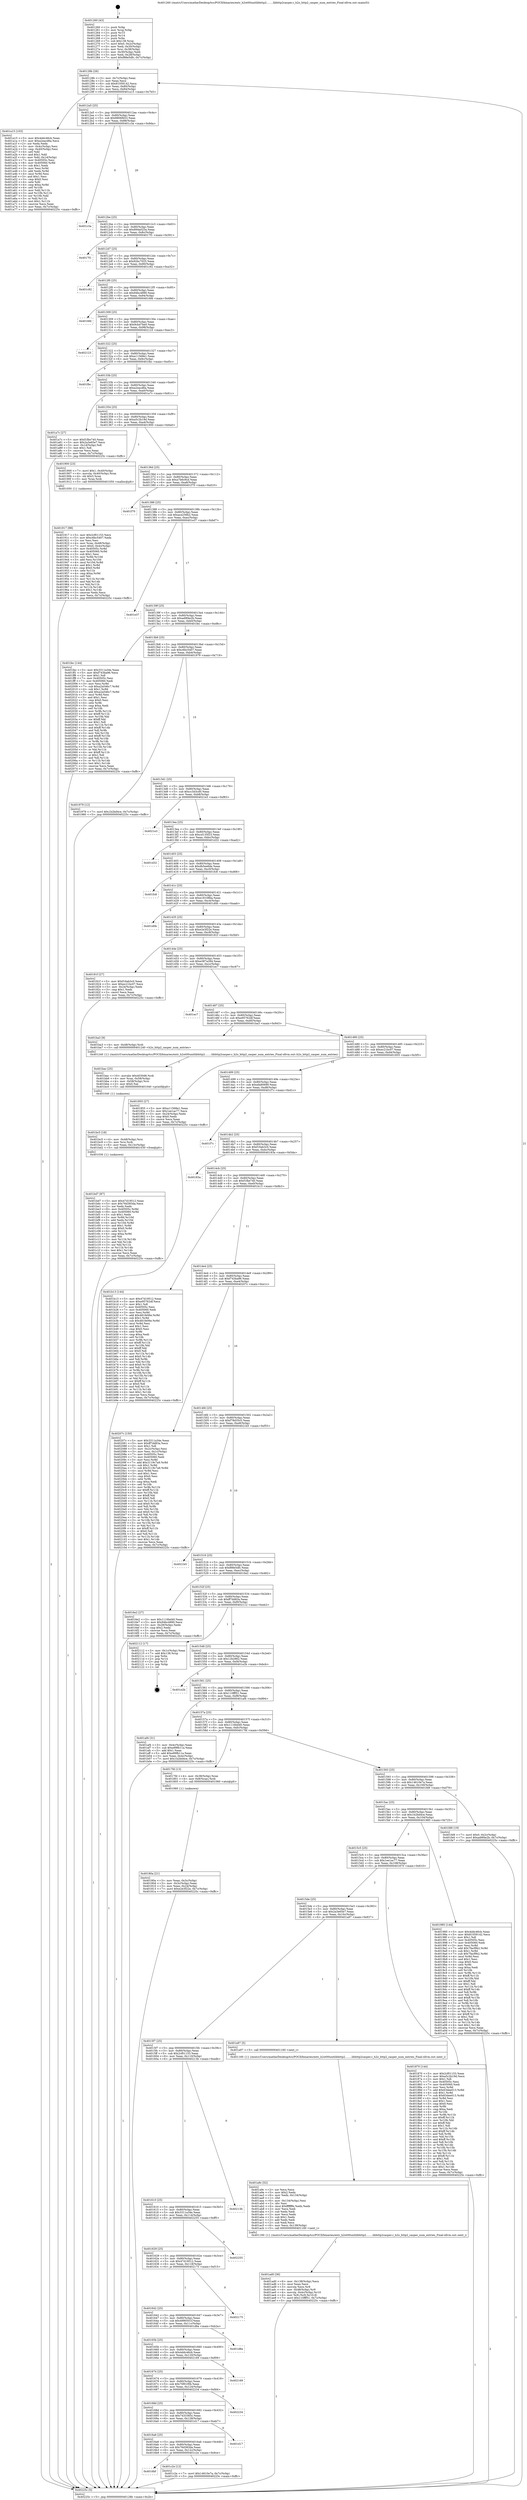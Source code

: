 digraph "0x401260" {
  label = "0x401260 (/mnt/c/Users/mathe/Desktop/tcc/POCII/binaries/extr_h2ot00unitlibhttp2........libhttp2casper.c_h2o_http2_casper_num_entries_Final-ollvm.out::main(0))"
  labelloc = "t"
  node[shape=record]

  Entry [label="",width=0.3,height=0.3,shape=circle,fillcolor=black,style=filled]
  "0x40128b" [label="{
     0x40128b [26]\l
     | [instrs]\l
     &nbsp;&nbsp;0x40128b \<+3\>: mov -0x7c(%rbp),%eax\l
     &nbsp;&nbsp;0x40128e \<+2\>: mov %eax,%ecx\l
     &nbsp;&nbsp;0x401290 \<+6\>: sub $0x81059142,%ecx\l
     &nbsp;&nbsp;0x401296 \<+3\>: mov %eax,-0x80(%rbp)\l
     &nbsp;&nbsp;0x401299 \<+6\>: mov %ecx,-0x84(%rbp)\l
     &nbsp;&nbsp;0x40129f \<+6\>: je 0000000000401a15 \<main+0x7b5\>\l
  }"]
  "0x401a15" [label="{
     0x401a15 [103]\l
     | [instrs]\l
     &nbsp;&nbsp;0x401a15 \<+5\>: mov $0x4ddc46cb,%eax\l
     &nbsp;&nbsp;0x401a1a \<+5\>: mov $0xa2eacd6a,%ecx\l
     &nbsp;&nbsp;0x401a1f \<+2\>: xor %edx,%edx\l
     &nbsp;&nbsp;0x401a21 \<+3\>: mov -0x4c(%rbp),%esi\l
     &nbsp;&nbsp;0x401a24 \<+3\>: cmp -0x40(%rbp),%esi\l
     &nbsp;&nbsp;0x401a27 \<+4\>: setl %dil\l
     &nbsp;&nbsp;0x401a2b \<+4\>: and $0x1,%dil\l
     &nbsp;&nbsp;0x401a2f \<+4\>: mov %dil,-0x1d(%rbp)\l
     &nbsp;&nbsp;0x401a33 \<+7\>: mov 0x40505c,%esi\l
     &nbsp;&nbsp;0x401a3a \<+8\>: mov 0x405060,%r8d\l
     &nbsp;&nbsp;0x401a42 \<+3\>: sub $0x1,%edx\l
     &nbsp;&nbsp;0x401a45 \<+3\>: mov %esi,%r9d\l
     &nbsp;&nbsp;0x401a48 \<+3\>: add %edx,%r9d\l
     &nbsp;&nbsp;0x401a4b \<+4\>: imul %r9d,%esi\l
     &nbsp;&nbsp;0x401a4f \<+3\>: and $0x1,%esi\l
     &nbsp;&nbsp;0x401a52 \<+3\>: cmp $0x0,%esi\l
     &nbsp;&nbsp;0x401a55 \<+4\>: sete %dil\l
     &nbsp;&nbsp;0x401a59 \<+4\>: cmp $0xa,%r8d\l
     &nbsp;&nbsp;0x401a5d \<+4\>: setl %r10b\l
     &nbsp;&nbsp;0x401a61 \<+3\>: mov %dil,%r11b\l
     &nbsp;&nbsp;0x401a64 \<+3\>: and %r10b,%r11b\l
     &nbsp;&nbsp;0x401a67 \<+3\>: xor %r10b,%dil\l
     &nbsp;&nbsp;0x401a6a \<+3\>: or %dil,%r11b\l
     &nbsp;&nbsp;0x401a6d \<+4\>: test $0x1,%r11b\l
     &nbsp;&nbsp;0x401a71 \<+3\>: cmovne %ecx,%eax\l
     &nbsp;&nbsp;0x401a74 \<+3\>: mov %eax,-0x7c(%rbp)\l
     &nbsp;&nbsp;0x401a77 \<+5\>: jmp 000000000040225c \<main+0xffc\>\l
  }"]
  "0x4012a5" [label="{
     0x4012a5 [25]\l
     | [instrs]\l
     &nbsp;&nbsp;0x4012a5 \<+5\>: jmp 00000000004012aa \<main+0x4a\>\l
     &nbsp;&nbsp;0x4012aa \<+3\>: mov -0x80(%rbp),%eax\l
     &nbsp;&nbsp;0x4012ad \<+5\>: sub $0x8806fb53,%eax\l
     &nbsp;&nbsp;0x4012b2 \<+6\>: mov %eax,-0x88(%rbp)\l
     &nbsp;&nbsp;0x4012b8 \<+6\>: je 0000000000401c3a \<main+0x9da\>\l
  }"]
  Exit [label="",width=0.3,height=0.3,shape=circle,fillcolor=black,style=filled,peripheries=2]
  "0x401c3a" [label="{
     0x401c3a\l
  }", style=dashed]
  "0x4012be" [label="{
     0x4012be [25]\l
     | [instrs]\l
     &nbsp;&nbsp;0x4012be \<+5\>: jmp 00000000004012c3 \<main+0x63\>\l
     &nbsp;&nbsp;0x4012c3 \<+3\>: mov -0x80(%rbp),%eax\l
     &nbsp;&nbsp;0x4012c6 \<+5\>: sub $0x894a025a,%eax\l
     &nbsp;&nbsp;0x4012cb \<+6\>: mov %eax,-0x8c(%rbp)\l
     &nbsp;&nbsp;0x4012d1 \<+6\>: je 00000000004017f1 \<main+0x591\>\l
  }"]
  "0x4016bf" [label="{
     0x4016bf\l
  }", style=dashed]
  "0x4017f1" [label="{
     0x4017f1\l
  }", style=dashed]
  "0x4012d7" [label="{
     0x4012d7 [25]\l
     | [instrs]\l
     &nbsp;&nbsp;0x4012d7 \<+5\>: jmp 00000000004012dc \<main+0x7c\>\l
     &nbsp;&nbsp;0x4012dc \<+3\>: mov -0x80(%rbp),%eax\l
     &nbsp;&nbsp;0x4012df \<+5\>: sub $0x92bc7025,%eax\l
     &nbsp;&nbsp;0x4012e4 \<+6\>: mov %eax,-0x90(%rbp)\l
     &nbsp;&nbsp;0x4012ea \<+6\>: je 0000000000401c92 \<main+0xa32\>\l
  }"]
  "0x401c2e" [label="{
     0x401c2e [12]\l
     | [instrs]\l
     &nbsp;&nbsp;0x401c2e \<+7\>: movl $0x14610e7a,-0x7c(%rbp)\l
     &nbsp;&nbsp;0x401c35 \<+5\>: jmp 000000000040225c \<main+0xffc\>\l
  }"]
  "0x401c92" [label="{
     0x401c92\l
  }", style=dashed]
  "0x4012f0" [label="{
     0x4012f0 [25]\l
     | [instrs]\l
     &nbsp;&nbsp;0x4012f0 \<+5\>: jmp 00000000004012f5 \<main+0x95\>\l
     &nbsp;&nbsp;0x4012f5 \<+3\>: mov -0x80(%rbp),%eax\l
     &nbsp;&nbsp;0x4012f8 \<+5\>: sub $0x94bc4890,%eax\l
     &nbsp;&nbsp;0x4012fd \<+6\>: mov %eax,-0x94(%rbp)\l
     &nbsp;&nbsp;0x401303 \<+6\>: je 00000000004016fd \<main+0x49d\>\l
  }"]
  "0x4016a6" [label="{
     0x4016a6 [25]\l
     | [instrs]\l
     &nbsp;&nbsp;0x4016a6 \<+5\>: jmp 00000000004016ab \<main+0x44b\>\l
     &nbsp;&nbsp;0x4016ab \<+3\>: mov -0x80(%rbp),%eax\l
     &nbsp;&nbsp;0x4016ae \<+5\>: sub $0x76d383da,%eax\l
     &nbsp;&nbsp;0x4016b3 \<+6\>: mov %eax,-0x12c(%rbp)\l
     &nbsp;&nbsp;0x4016b9 \<+6\>: je 0000000000401c2e \<main+0x9ce\>\l
  }"]
  "0x4016fd" [label="{
     0x4016fd\l
  }", style=dashed]
  "0x401309" [label="{
     0x401309 [25]\l
     | [instrs]\l
     &nbsp;&nbsp;0x401309 \<+5\>: jmp 000000000040130e \<main+0xae\>\l
     &nbsp;&nbsp;0x40130e \<+3\>: mov -0x80(%rbp),%eax\l
     &nbsp;&nbsp;0x401311 \<+5\>: sub $0x9cbd7be0,%eax\l
     &nbsp;&nbsp;0x401316 \<+6\>: mov %eax,-0x98(%rbp)\l
     &nbsp;&nbsp;0x40131c \<+6\>: je 0000000000402123 \<main+0xec3\>\l
  }"]
  "0x401d17" [label="{
     0x401d17\l
  }", style=dashed]
  "0x402123" [label="{
     0x402123\l
  }", style=dashed]
  "0x401322" [label="{
     0x401322 [25]\l
     | [instrs]\l
     &nbsp;&nbsp;0x401322 \<+5\>: jmp 0000000000401327 \<main+0xc7\>\l
     &nbsp;&nbsp;0x401327 \<+3\>: mov -0x80(%rbp),%eax\l
     &nbsp;&nbsp;0x40132a \<+5\>: sub $0xa11568e1,%eax\l
     &nbsp;&nbsp;0x40132f \<+6\>: mov %eax,-0x9c(%rbp)\l
     &nbsp;&nbsp;0x401335 \<+6\>: je 0000000000401fbc \<main+0xd5c\>\l
  }"]
  "0x40168d" [label="{
     0x40168d [25]\l
     | [instrs]\l
     &nbsp;&nbsp;0x40168d \<+5\>: jmp 0000000000401692 \<main+0x432\>\l
     &nbsp;&nbsp;0x401692 \<+3\>: mov -0x80(%rbp),%eax\l
     &nbsp;&nbsp;0x401695 \<+5\>: sub $0x7433365c,%eax\l
     &nbsp;&nbsp;0x40169a \<+6\>: mov %eax,-0x128(%rbp)\l
     &nbsp;&nbsp;0x4016a0 \<+6\>: je 0000000000401d17 \<main+0xab7\>\l
  }"]
  "0x401fbc" [label="{
     0x401fbc\l
  }", style=dashed]
  "0x40133b" [label="{
     0x40133b [25]\l
     | [instrs]\l
     &nbsp;&nbsp;0x40133b \<+5\>: jmp 0000000000401340 \<main+0xe0\>\l
     &nbsp;&nbsp;0x401340 \<+3\>: mov -0x80(%rbp),%eax\l
     &nbsp;&nbsp;0x401343 \<+5\>: sub $0xa2eacd6a,%eax\l
     &nbsp;&nbsp;0x401348 \<+6\>: mov %eax,-0xa0(%rbp)\l
     &nbsp;&nbsp;0x40134e \<+6\>: je 0000000000401a7c \<main+0x81c\>\l
  }"]
  "0x402234" [label="{
     0x402234\l
  }", style=dashed]
  "0x401a7c" [label="{
     0x401a7c [27]\l
     | [instrs]\l
     &nbsp;&nbsp;0x401a7c \<+5\>: mov $0xf1fbe740,%eax\l
     &nbsp;&nbsp;0x401a81 \<+5\>: mov $0x2a3e65e7,%ecx\l
     &nbsp;&nbsp;0x401a86 \<+3\>: mov -0x1d(%rbp),%dl\l
     &nbsp;&nbsp;0x401a89 \<+3\>: test $0x1,%dl\l
     &nbsp;&nbsp;0x401a8c \<+3\>: cmovne %ecx,%eax\l
     &nbsp;&nbsp;0x401a8f \<+3\>: mov %eax,-0x7c(%rbp)\l
     &nbsp;&nbsp;0x401a92 \<+5\>: jmp 000000000040225c \<main+0xffc\>\l
  }"]
  "0x401354" [label="{
     0x401354 [25]\l
     | [instrs]\l
     &nbsp;&nbsp;0x401354 \<+5\>: jmp 0000000000401359 \<main+0xf9\>\l
     &nbsp;&nbsp;0x401359 \<+3\>: mov -0x80(%rbp),%eax\l
     &nbsp;&nbsp;0x40135c \<+5\>: sub $0xa5c2b19d,%eax\l
     &nbsp;&nbsp;0x401361 \<+6\>: mov %eax,-0xa4(%rbp)\l
     &nbsp;&nbsp;0x401367 \<+6\>: je 0000000000401900 \<main+0x6a0\>\l
  }"]
  "0x401674" [label="{
     0x401674 [25]\l
     | [instrs]\l
     &nbsp;&nbsp;0x401674 \<+5\>: jmp 0000000000401679 \<main+0x419\>\l
     &nbsp;&nbsp;0x401679 \<+3\>: mov -0x80(%rbp),%eax\l
     &nbsp;&nbsp;0x40167c \<+5\>: sub $0x70f01f0b,%eax\l
     &nbsp;&nbsp;0x401681 \<+6\>: mov %eax,-0x124(%rbp)\l
     &nbsp;&nbsp;0x401687 \<+6\>: je 0000000000402234 \<main+0xfd4\>\l
  }"]
  "0x401900" [label="{
     0x401900 [23]\l
     | [instrs]\l
     &nbsp;&nbsp;0x401900 \<+7\>: movl $0x1,-0x40(%rbp)\l
     &nbsp;&nbsp;0x401907 \<+4\>: movslq -0x40(%rbp),%rax\l
     &nbsp;&nbsp;0x40190b \<+4\>: shl $0x3,%rax\l
     &nbsp;&nbsp;0x40190f \<+3\>: mov %rax,%rdi\l
     &nbsp;&nbsp;0x401912 \<+5\>: call 0000000000401050 \<malloc@plt\>\l
     | [calls]\l
     &nbsp;&nbsp;0x401050 \{1\} (unknown)\l
  }"]
  "0x40136d" [label="{
     0x40136d [25]\l
     | [instrs]\l
     &nbsp;&nbsp;0x40136d \<+5\>: jmp 0000000000401372 \<main+0x112\>\l
     &nbsp;&nbsp;0x401372 \<+3\>: mov -0x80(%rbp),%eax\l
     &nbsp;&nbsp;0x401375 \<+5\>: sub $0xa7b6c9cd,%eax\l
     &nbsp;&nbsp;0x40137a \<+6\>: mov %eax,-0xa8(%rbp)\l
     &nbsp;&nbsp;0x401380 \<+6\>: je 0000000000401f70 \<main+0xd10\>\l
  }"]
  "0x402169" [label="{
     0x402169\l
  }", style=dashed]
  "0x401f70" [label="{
     0x401f70\l
  }", style=dashed]
  "0x401386" [label="{
     0x401386 [25]\l
     | [instrs]\l
     &nbsp;&nbsp;0x401386 \<+5\>: jmp 000000000040138b \<main+0x12b\>\l
     &nbsp;&nbsp;0x40138b \<+3\>: mov -0x80(%rbp),%eax\l
     &nbsp;&nbsp;0x40138e \<+5\>: sub $0xace256b2,%eax\l
     &nbsp;&nbsp;0x401393 \<+6\>: mov %eax,-0xac(%rbp)\l
     &nbsp;&nbsp;0x401399 \<+6\>: je 0000000000401e37 \<main+0xbd7\>\l
  }"]
  "0x40165b" [label="{
     0x40165b [25]\l
     | [instrs]\l
     &nbsp;&nbsp;0x40165b \<+5\>: jmp 0000000000401660 \<main+0x400\>\l
     &nbsp;&nbsp;0x401660 \<+3\>: mov -0x80(%rbp),%eax\l
     &nbsp;&nbsp;0x401663 \<+5\>: sub $0x4ddc46cb,%eax\l
     &nbsp;&nbsp;0x401668 \<+6\>: mov %eax,-0x120(%rbp)\l
     &nbsp;&nbsp;0x40166e \<+6\>: je 0000000000402169 \<main+0xf09\>\l
  }"]
  "0x401e37" [label="{
     0x401e37\l
  }", style=dashed]
  "0x40139f" [label="{
     0x40139f [25]\l
     | [instrs]\l
     &nbsp;&nbsp;0x40139f \<+5\>: jmp 00000000004013a4 \<main+0x144\>\l
     &nbsp;&nbsp;0x4013a4 \<+3\>: mov -0x80(%rbp),%eax\l
     &nbsp;&nbsp;0x4013a7 \<+5\>: sub $0xad9f4e2b,%eax\l
     &nbsp;&nbsp;0x4013ac \<+6\>: mov %eax,-0xb0(%rbp)\l
     &nbsp;&nbsp;0x4013b2 \<+6\>: je 0000000000401fec \<main+0xd8c\>\l
  }"]
  "0x401d8a" [label="{
     0x401d8a\l
  }", style=dashed]
  "0x401fec" [label="{
     0x401fec [144]\l
     | [instrs]\l
     &nbsp;&nbsp;0x401fec \<+5\>: mov $0x3311a34e,%eax\l
     &nbsp;&nbsp;0x401ff1 \<+5\>: mov $0xf743ba96,%ecx\l
     &nbsp;&nbsp;0x401ff6 \<+2\>: mov $0x1,%dl\l
     &nbsp;&nbsp;0x401ff8 \<+7\>: mov 0x40505c,%esi\l
     &nbsp;&nbsp;0x401fff \<+7\>: mov 0x405060,%edi\l
     &nbsp;&nbsp;0x402006 \<+3\>: mov %esi,%r8d\l
     &nbsp;&nbsp;0x402009 \<+7\>: sub $0xa2a546c7,%r8d\l
     &nbsp;&nbsp;0x402010 \<+4\>: sub $0x1,%r8d\l
     &nbsp;&nbsp;0x402014 \<+7\>: add $0xa2a546c7,%r8d\l
     &nbsp;&nbsp;0x40201b \<+4\>: imul %r8d,%esi\l
     &nbsp;&nbsp;0x40201f \<+3\>: and $0x1,%esi\l
     &nbsp;&nbsp;0x402022 \<+3\>: cmp $0x0,%esi\l
     &nbsp;&nbsp;0x402025 \<+4\>: sete %r9b\l
     &nbsp;&nbsp;0x402029 \<+3\>: cmp $0xa,%edi\l
     &nbsp;&nbsp;0x40202c \<+4\>: setl %r10b\l
     &nbsp;&nbsp;0x402030 \<+3\>: mov %r9b,%r11b\l
     &nbsp;&nbsp;0x402033 \<+4\>: xor $0xff,%r11b\l
     &nbsp;&nbsp;0x402037 \<+3\>: mov %r10b,%bl\l
     &nbsp;&nbsp;0x40203a \<+3\>: xor $0xff,%bl\l
     &nbsp;&nbsp;0x40203d \<+3\>: xor $0x1,%dl\l
     &nbsp;&nbsp;0x402040 \<+3\>: mov %r11b,%r14b\l
     &nbsp;&nbsp;0x402043 \<+4\>: and $0xff,%r14b\l
     &nbsp;&nbsp;0x402047 \<+3\>: and %dl,%r9b\l
     &nbsp;&nbsp;0x40204a \<+3\>: mov %bl,%r15b\l
     &nbsp;&nbsp;0x40204d \<+4\>: and $0xff,%r15b\l
     &nbsp;&nbsp;0x402051 \<+3\>: and %dl,%r10b\l
     &nbsp;&nbsp;0x402054 \<+3\>: or %r9b,%r14b\l
     &nbsp;&nbsp;0x402057 \<+3\>: or %r10b,%r15b\l
     &nbsp;&nbsp;0x40205a \<+3\>: xor %r15b,%r14b\l
     &nbsp;&nbsp;0x40205d \<+3\>: or %bl,%r11b\l
     &nbsp;&nbsp;0x402060 \<+4\>: xor $0xff,%r11b\l
     &nbsp;&nbsp;0x402064 \<+3\>: or $0x1,%dl\l
     &nbsp;&nbsp;0x402067 \<+3\>: and %dl,%r11b\l
     &nbsp;&nbsp;0x40206a \<+3\>: or %r11b,%r14b\l
     &nbsp;&nbsp;0x40206d \<+4\>: test $0x1,%r14b\l
     &nbsp;&nbsp;0x402071 \<+3\>: cmovne %ecx,%eax\l
     &nbsp;&nbsp;0x402074 \<+3\>: mov %eax,-0x7c(%rbp)\l
     &nbsp;&nbsp;0x402077 \<+5\>: jmp 000000000040225c \<main+0xffc\>\l
  }"]
  "0x4013b8" [label="{
     0x4013b8 [25]\l
     | [instrs]\l
     &nbsp;&nbsp;0x4013b8 \<+5\>: jmp 00000000004013bd \<main+0x15d\>\l
     &nbsp;&nbsp;0x4013bd \<+3\>: mov -0x80(%rbp),%eax\l
     &nbsp;&nbsp;0x4013c0 \<+5\>: sub $0xc6bc5407,%eax\l
     &nbsp;&nbsp;0x4013c5 \<+6\>: mov %eax,-0xb4(%rbp)\l
     &nbsp;&nbsp;0x4013cb \<+6\>: je 0000000000401979 \<main+0x719\>\l
  }"]
  "0x401642" [label="{
     0x401642 [25]\l
     | [instrs]\l
     &nbsp;&nbsp;0x401642 \<+5\>: jmp 0000000000401647 \<main+0x3e7\>\l
     &nbsp;&nbsp;0x401647 \<+3\>: mov -0x80(%rbp),%eax\l
     &nbsp;&nbsp;0x40164a \<+5\>: sub $0x4990501f,%eax\l
     &nbsp;&nbsp;0x40164f \<+6\>: mov %eax,-0x11c(%rbp)\l
     &nbsp;&nbsp;0x401655 \<+6\>: je 0000000000401d8a \<main+0xb2a\>\l
  }"]
  "0x401979" [label="{
     0x401979 [12]\l
     | [instrs]\l
     &nbsp;&nbsp;0x401979 \<+7\>: movl $0x1b2bd4ce,-0x7c(%rbp)\l
     &nbsp;&nbsp;0x401980 \<+5\>: jmp 000000000040225c \<main+0xffc\>\l
  }"]
  "0x4013d1" [label="{
     0x4013d1 [25]\l
     | [instrs]\l
     &nbsp;&nbsp;0x4013d1 \<+5\>: jmp 00000000004013d6 \<main+0x176\>\l
     &nbsp;&nbsp;0x4013d6 \<+3\>: mov -0x80(%rbp),%eax\l
     &nbsp;&nbsp;0x4013d9 \<+5\>: sub $0xcc3d3cd0,%eax\l
     &nbsp;&nbsp;0x4013de \<+6\>: mov %eax,-0xb8(%rbp)\l
     &nbsp;&nbsp;0x4013e4 \<+6\>: je 00000000004021e3 \<main+0xf83\>\l
  }"]
  "0x402175" [label="{
     0x402175\l
  }", style=dashed]
  "0x4021e3" [label="{
     0x4021e3\l
  }", style=dashed]
  "0x4013ea" [label="{
     0x4013ea [25]\l
     | [instrs]\l
     &nbsp;&nbsp;0x4013ea \<+5\>: jmp 00000000004013ef \<main+0x18f\>\l
     &nbsp;&nbsp;0x4013ef \<+3\>: mov -0x80(%rbp),%eax\l
     &nbsp;&nbsp;0x4013f2 \<+5\>: sub $0xcd135f23,%eax\l
     &nbsp;&nbsp;0x4013f7 \<+6\>: mov %eax,-0xbc(%rbp)\l
     &nbsp;&nbsp;0x4013fd \<+6\>: je 0000000000401d32 \<main+0xad2\>\l
  }"]
  "0x401629" [label="{
     0x401629 [25]\l
     | [instrs]\l
     &nbsp;&nbsp;0x401629 \<+5\>: jmp 000000000040162e \<main+0x3ce\>\l
     &nbsp;&nbsp;0x40162e \<+3\>: mov -0x80(%rbp),%eax\l
     &nbsp;&nbsp;0x401631 \<+5\>: sub $0x47d19512,%eax\l
     &nbsp;&nbsp;0x401636 \<+6\>: mov %eax,-0x118(%rbp)\l
     &nbsp;&nbsp;0x40163c \<+6\>: je 0000000000402175 \<main+0xf15\>\l
  }"]
  "0x401d32" [label="{
     0x401d32\l
  }", style=dashed]
  "0x401403" [label="{
     0x401403 [25]\l
     | [instrs]\l
     &nbsp;&nbsp;0x401403 \<+5\>: jmp 0000000000401408 \<main+0x1a8\>\l
     &nbsp;&nbsp;0x401408 \<+3\>: mov -0x80(%rbp),%eax\l
     &nbsp;&nbsp;0x40140b \<+5\>: sub $0xdb5ee6de,%eax\l
     &nbsp;&nbsp;0x401410 \<+6\>: mov %eax,-0xc0(%rbp)\l
     &nbsp;&nbsp;0x401416 \<+6\>: je 0000000000401fc8 \<main+0xd68\>\l
  }"]
  "0x402255" [label="{
     0x402255\l
  }", style=dashed]
  "0x401fc8" [label="{
     0x401fc8\l
  }", style=dashed]
  "0x40141c" [label="{
     0x40141c [25]\l
     | [instrs]\l
     &nbsp;&nbsp;0x40141c \<+5\>: jmp 0000000000401421 \<main+0x1c1\>\l
     &nbsp;&nbsp;0x401421 \<+3\>: mov -0x80(%rbp),%eax\l
     &nbsp;&nbsp;0x401424 \<+5\>: sub $0xe18108ba,%eax\l
     &nbsp;&nbsp;0x401429 \<+6\>: mov %eax,-0xc4(%rbp)\l
     &nbsp;&nbsp;0x40142f \<+6\>: je 0000000000401d0b \<main+0xaab\>\l
  }"]
  "0x401610" [label="{
     0x401610 [25]\l
     | [instrs]\l
     &nbsp;&nbsp;0x401610 \<+5\>: jmp 0000000000401615 \<main+0x3b5\>\l
     &nbsp;&nbsp;0x401615 \<+3\>: mov -0x80(%rbp),%eax\l
     &nbsp;&nbsp;0x401618 \<+5\>: sub $0x3311a34e,%eax\l
     &nbsp;&nbsp;0x40161d \<+6\>: mov %eax,-0x114(%rbp)\l
     &nbsp;&nbsp;0x401623 \<+6\>: je 0000000000402255 \<main+0xff5\>\l
  }"]
  "0x401d0b" [label="{
     0x401d0b\l
  }", style=dashed]
  "0x401435" [label="{
     0x401435 [25]\l
     | [instrs]\l
     &nbsp;&nbsp;0x401435 \<+5\>: jmp 000000000040143a \<main+0x1da\>\l
     &nbsp;&nbsp;0x40143a \<+3\>: mov -0x80(%rbp),%eax\l
     &nbsp;&nbsp;0x40143d \<+5\>: sub $0xe2e3f22e,%eax\l
     &nbsp;&nbsp;0x401442 \<+6\>: mov %eax,-0xc8(%rbp)\l
     &nbsp;&nbsp;0x401448 \<+6\>: je 000000000040181f \<main+0x5bf\>\l
  }"]
  "0x40213b" [label="{
     0x40213b\l
  }", style=dashed]
  "0x40181f" [label="{
     0x40181f [27]\l
     | [instrs]\l
     &nbsp;&nbsp;0x40181f \<+5\>: mov $0xf16ab3c0,%eax\l
     &nbsp;&nbsp;0x401824 \<+5\>: mov $0xec21bc07,%ecx\l
     &nbsp;&nbsp;0x401829 \<+3\>: mov -0x24(%rbp),%edx\l
     &nbsp;&nbsp;0x40182c \<+3\>: cmp $0x1,%edx\l
     &nbsp;&nbsp;0x40182f \<+3\>: cmovl %ecx,%eax\l
     &nbsp;&nbsp;0x401832 \<+3\>: mov %eax,-0x7c(%rbp)\l
     &nbsp;&nbsp;0x401835 \<+5\>: jmp 000000000040225c \<main+0xffc\>\l
  }"]
  "0x40144e" [label="{
     0x40144e [25]\l
     | [instrs]\l
     &nbsp;&nbsp;0x40144e \<+5\>: jmp 0000000000401453 \<main+0x1f3\>\l
     &nbsp;&nbsp;0x401453 \<+3\>: mov -0x80(%rbp),%eax\l
     &nbsp;&nbsp;0x401456 \<+5\>: sub $0xe387a284,%eax\l
     &nbsp;&nbsp;0x40145b \<+6\>: mov %eax,-0xcc(%rbp)\l
     &nbsp;&nbsp;0x401461 \<+6\>: je 0000000000401ec7 \<main+0xc67\>\l
  }"]
  "0x401bd7" [label="{
     0x401bd7 [87]\l
     | [instrs]\l
     &nbsp;&nbsp;0x401bd7 \<+5\>: mov $0x47d19512,%eax\l
     &nbsp;&nbsp;0x401bdc \<+5\>: mov $0x76d383da,%ecx\l
     &nbsp;&nbsp;0x401be1 \<+2\>: xor %edx,%edx\l
     &nbsp;&nbsp;0x401be3 \<+8\>: mov 0x40505c,%r8d\l
     &nbsp;&nbsp;0x401beb \<+8\>: mov 0x405060,%r9d\l
     &nbsp;&nbsp;0x401bf3 \<+3\>: sub $0x1,%edx\l
     &nbsp;&nbsp;0x401bf6 \<+3\>: mov %r8d,%r10d\l
     &nbsp;&nbsp;0x401bf9 \<+3\>: add %edx,%r10d\l
     &nbsp;&nbsp;0x401bfc \<+4\>: imul %r10d,%r8d\l
     &nbsp;&nbsp;0x401c00 \<+4\>: and $0x1,%r8d\l
     &nbsp;&nbsp;0x401c04 \<+4\>: cmp $0x0,%r8d\l
     &nbsp;&nbsp;0x401c08 \<+4\>: sete %r11b\l
     &nbsp;&nbsp;0x401c0c \<+4\>: cmp $0xa,%r9d\l
     &nbsp;&nbsp;0x401c10 \<+3\>: setl %bl\l
     &nbsp;&nbsp;0x401c13 \<+3\>: mov %r11b,%r14b\l
     &nbsp;&nbsp;0x401c16 \<+3\>: and %bl,%r14b\l
     &nbsp;&nbsp;0x401c19 \<+3\>: xor %bl,%r11b\l
     &nbsp;&nbsp;0x401c1c \<+3\>: or %r11b,%r14b\l
     &nbsp;&nbsp;0x401c1f \<+4\>: test $0x1,%r14b\l
     &nbsp;&nbsp;0x401c23 \<+3\>: cmovne %ecx,%eax\l
     &nbsp;&nbsp;0x401c26 \<+3\>: mov %eax,-0x7c(%rbp)\l
     &nbsp;&nbsp;0x401c29 \<+5\>: jmp 000000000040225c \<main+0xffc\>\l
  }"]
  "0x401ec7" [label="{
     0x401ec7\l
  }", style=dashed]
  "0x401467" [label="{
     0x401467 [25]\l
     | [instrs]\l
     &nbsp;&nbsp;0x401467 \<+5\>: jmp 000000000040146c \<main+0x20c\>\l
     &nbsp;&nbsp;0x40146c \<+3\>: mov -0x80(%rbp),%eax\l
     &nbsp;&nbsp;0x40146f \<+5\>: sub $0xe95762df,%eax\l
     &nbsp;&nbsp;0x401474 \<+6\>: mov %eax,-0xd0(%rbp)\l
     &nbsp;&nbsp;0x40147a \<+6\>: je 0000000000401ba3 \<main+0x943\>\l
  }"]
  "0x401bc5" [label="{
     0x401bc5 [18]\l
     | [instrs]\l
     &nbsp;&nbsp;0x401bc5 \<+4\>: mov -0x48(%rbp),%rsi\l
     &nbsp;&nbsp;0x401bc9 \<+3\>: mov %rsi,%rdi\l
     &nbsp;&nbsp;0x401bcc \<+6\>: mov %eax,-0x13c(%rbp)\l
     &nbsp;&nbsp;0x401bd2 \<+5\>: call 0000000000401030 \<free@plt\>\l
     | [calls]\l
     &nbsp;&nbsp;0x401030 \{1\} (unknown)\l
  }"]
  "0x401ba3" [label="{
     0x401ba3 [9]\l
     | [instrs]\l
     &nbsp;&nbsp;0x401ba3 \<+4\>: mov -0x48(%rbp),%rdi\l
     &nbsp;&nbsp;0x401ba7 \<+5\>: call 0000000000401240 \<h2o_http2_casper_num_entries\>\l
     | [calls]\l
     &nbsp;&nbsp;0x401240 \{1\} (/mnt/c/Users/mathe/Desktop/tcc/POCII/binaries/extr_h2ot00unitlibhttp2........libhttp2casper.c_h2o_http2_casper_num_entries_Final-ollvm.out::h2o_http2_casper_num_entries)\l
  }"]
  "0x401480" [label="{
     0x401480 [25]\l
     | [instrs]\l
     &nbsp;&nbsp;0x401480 \<+5\>: jmp 0000000000401485 \<main+0x225\>\l
     &nbsp;&nbsp;0x401485 \<+3\>: mov -0x80(%rbp),%eax\l
     &nbsp;&nbsp;0x401488 \<+5\>: sub $0xec21bc07,%eax\l
     &nbsp;&nbsp;0x40148d \<+6\>: mov %eax,-0xd4(%rbp)\l
     &nbsp;&nbsp;0x401493 \<+6\>: je 0000000000401855 \<main+0x5f5\>\l
  }"]
  "0x401bac" [label="{
     0x401bac [25]\l
     | [instrs]\l
     &nbsp;&nbsp;0x401bac \<+10\>: movabs $0x4030d6,%rdi\l
     &nbsp;&nbsp;0x401bb6 \<+4\>: mov %rax,-0x58(%rbp)\l
     &nbsp;&nbsp;0x401bba \<+4\>: mov -0x58(%rbp),%rsi\l
     &nbsp;&nbsp;0x401bbe \<+2\>: mov $0x0,%al\l
     &nbsp;&nbsp;0x401bc0 \<+5\>: call 0000000000401040 \<printf@plt\>\l
     | [calls]\l
     &nbsp;&nbsp;0x401040 \{1\} (unknown)\l
  }"]
  "0x401855" [label="{
     0x401855 [27]\l
     | [instrs]\l
     &nbsp;&nbsp;0x401855 \<+5\>: mov $0xa11568e1,%eax\l
     &nbsp;&nbsp;0x40185a \<+5\>: mov $0x1ee1ac77,%ecx\l
     &nbsp;&nbsp;0x40185f \<+3\>: mov -0x24(%rbp),%edx\l
     &nbsp;&nbsp;0x401862 \<+3\>: cmp $0x0,%edx\l
     &nbsp;&nbsp;0x401865 \<+3\>: cmove %ecx,%eax\l
     &nbsp;&nbsp;0x401868 \<+3\>: mov %eax,-0x7c(%rbp)\l
     &nbsp;&nbsp;0x40186b \<+5\>: jmp 000000000040225c \<main+0xffc\>\l
  }"]
  "0x401499" [label="{
     0x401499 [25]\l
     | [instrs]\l
     &nbsp;&nbsp;0x401499 \<+5\>: jmp 000000000040149e \<main+0x23e\>\l
     &nbsp;&nbsp;0x40149e \<+3\>: mov -0x80(%rbp),%eax\l
     &nbsp;&nbsp;0x4014a1 \<+5\>: sub $0xefa80699,%eax\l
     &nbsp;&nbsp;0x4014a6 \<+6\>: mov %eax,-0xd8(%rbp)\l
     &nbsp;&nbsp;0x4014ac \<+6\>: je 0000000000401f7c \<main+0xd1c\>\l
  }"]
  "0x401ad0" [label="{
     0x401ad0 [36]\l
     | [instrs]\l
     &nbsp;&nbsp;0x401ad0 \<+6\>: mov -0x138(%rbp),%ecx\l
     &nbsp;&nbsp;0x401ad6 \<+3\>: imul %eax,%ecx\l
     &nbsp;&nbsp;0x401ad9 \<+3\>: movslq %ecx,%r8\l
     &nbsp;&nbsp;0x401adc \<+4\>: mov -0x48(%rbp),%r9\l
     &nbsp;&nbsp;0x401ae0 \<+4\>: movslq -0x4c(%rbp),%r10\l
     &nbsp;&nbsp;0x401ae4 \<+4\>: mov %r8,(%r9,%r10,8)\l
     &nbsp;&nbsp;0x401ae8 \<+7\>: movl $0x110fff51,-0x7c(%rbp)\l
     &nbsp;&nbsp;0x401aef \<+5\>: jmp 000000000040225c \<main+0xffc\>\l
  }"]
  "0x401f7c" [label="{
     0x401f7c\l
  }", style=dashed]
  "0x4014b2" [label="{
     0x4014b2 [25]\l
     | [instrs]\l
     &nbsp;&nbsp;0x4014b2 \<+5\>: jmp 00000000004014b7 \<main+0x257\>\l
     &nbsp;&nbsp;0x4014b7 \<+3\>: mov -0x80(%rbp),%eax\l
     &nbsp;&nbsp;0x4014ba \<+5\>: sub $0xf16ab3c0,%eax\l
     &nbsp;&nbsp;0x4014bf \<+6\>: mov %eax,-0xdc(%rbp)\l
     &nbsp;&nbsp;0x4014c5 \<+6\>: je 000000000040183a \<main+0x5da\>\l
  }"]
  "0x401a9c" [label="{
     0x401a9c [52]\l
     | [instrs]\l
     &nbsp;&nbsp;0x401a9c \<+2\>: xor %ecx,%ecx\l
     &nbsp;&nbsp;0x401a9e \<+5\>: mov $0x2,%edx\l
     &nbsp;&nbsp;0x401aa3 \<+6\>: mov %edx,-0x134(%rbp)\l
     &nbsp;&nbsp;0x401aa9 \<+1\>: cltd\l
     &nbsp;&nbsp;0x401aaa \<+6\>: mov -0x134(%rbp),%esi\l
     &nbsp;&nbsp;0x401ab0 \<+2\>: idiv %esi\l
     &nbsp;&nbsp;0x401ab2 \<+6\>: imul $0xfffffffe,%edx,%edx\l
     &nbsp;&nbsp;0x401ab8 \<+2\>: mov %ecx,%edi\l
     &nbsp;&nbsp;0x401aba \<+2\>: sub %edx,%edi\l
     &nbsp;&nbsp;0x401abc \<+2\>: mov %ecx,%edx\l
     &nbsp;&nbsp;0x401abe \<+3\>: sub $0x1,%edx\l
     &nbsp;&nbsp;0x401ac1 \<+2\>: add %edx,%edi\l
     &nbsp;&nbsp;0x401ac3 \<+2\>: sub %edi,%ecx\l
     &nbsp;&nbsp;0x401ac5 \<+6\>: mov %ecx,-0x138(%rbp)\l
     &nbsp;&nbsp;0x401acb \<+5\>: call 0000000000401160 \<next_i\>\l
     | [calls]\l
     &nbsp;&nbsp;0x401160 \{1\} (/mnt/c/Users/mathe/Desktop/tcc/POCII/binaries/extr_h2ot00unitlibhttp2........libhttp2casper.c_h2o_http2_casper_num_entries_Final-ollvm.out::next_i)\l
  }"]
  "0x40183a" [label="{
     0x40183a\l
  }", style=dashed]
  "0x4014cb" [label="{
     0x4014cb [25]\l
     | [instrs]\l
     &nbsp;&nbsp;0x4014cb \<+5\>: jmp 00000000004014d0 \<main+0x270\>\l
     &nbsp;&nbsp;0x4014d0 \<+3\>: mov -0x80(%rbp),%eax\l
     &nbsp;&nbsp;0x4014d3 \<+5\>: sub $0xf1fbe740,%eax\l
     &nbsp;&nbsp;0x4014d8 \<+6\>: mov %eax,-0xe0(%rbp)\l
     &nbsp;&nbsp;0x4014de \<+6\>: je 0000000000401b13 \<main+0x8b3\>\l
  }"]
  "0x4015f7" [label="{
     0x4015f7 [25]\l
     | [instrs]\l
     &nbsp;&nbsp;0x4015f7 \<+5\>: jmp 00000000004015fc \<main+0x39c\>\l
     &nbsp;&nbsp;0x4015fc \<+3\>: mov -0x80(%rbp),%eax\l
     &nbsp;&nbsp;0x4015ff \<+5\>: sub $0x2cf01153,%eax\l
     &nbsp;&nbsp;0x401604 \<+6\>: mov %eax,-0x110(%rbp)\l
     &nbsp;&nbsp;0x40160a \<+6\>: je 000000000040213b \<main+0xedb\>\l
  }"]
  "0x401b13" [label="{
     0x401b13 [144]\l
     | [instrs]\l
     &nbsp;&nbsp;0x401b13 \<+5\>: mov $0x47d19512,%eax\l
     &nbsp;&nbsp;0x401b18 \<+5\>: mov $0xe95762df,%ecx\l
     &nbsp;&nbsp;0x401b1d \<+2\>: mov $0x1,%dl\l
     &nbsp;&nbsp;0x401b1f \<+7\>: mov 0x40505c,%esi\l
     &nbsp;&nbsp;0x401b26 \<+7\>: mov 0x405060,%edi\l
     &nbsp;&nbsp;0x401b2d \<+3\>: mov %esi,%r8d\l
     &nbsp;&nbsp;0x401b30 \<+7\>: add $0x481fe06e,%r8d\l
     &nbsp;&nbsp;0x401b37 \<+4\>: sub $0x1,%r8d\l
     &nbsp;&nbsp;0x401b3b \<+7\>: sub $0x481fe06e,%r8d\l
     &nbsp;&nbsp;0x401b42 \<+4\>: imul %r8d,%esi\l
     &nbsp;&nbsp;0x401b46 \<+3\>: and $0x1,%esi\l
     &nbsp;&nbsp;0x401b49 \<+3\>: cmp $0x0,%esi\l
     &nbsp;&nbsp;0x401b4c \<+4\>: sete %r9b\l
     &nbsp;&nbsp;0x401b50 \<+3\>: cmp $0xa,%edi\l
     &nbsp;&nbsp;0x401b53 \<+4\>: setl %r10b\l
     &nbsp;&nbsp;0x401b57 \<+3\>: mov %r9b,%r11b\l
     &nbsp;&nbsp;0x401b5a \<+4\>: xor $0xff,%r11b\l
     &nbsp;&nbsp;0x401b5e \<+3\>: mov %r10b,%bl\l
     &nbsp;&nbsp;0x401b61 \<+3\>: xor $0xff,%bl\l
     &nbsp;&nbsp;0x401b64 \<+3\>: xor $0x0,%dl\l
     &nbsp;&nbsp;0x401b67 \<+3\>: mov %r11b,%r14b\l
     &nbsp;&nbsp;0x401b6a \<+4\>: and $0x0,%r14b\l
     &nbsp;&nbsp;0x401b6e \<+3\>: and %dl,%r9b\l
     &nbsp;&nbsp;0x401b71 \<+3\>: mov %bl,%r15b\l
     &nbsp;&nbsp;0x401b74 \<+4\>: and $0x0,%r15b\l
     &nbsp;&nbsp;0x401b78 \<+3\>: and %dl,%r10b\l
     &nbsp;&nbsp;0x401b7b \<+3\>: or %r9b,%r14b\l
     &nbsp;&nbsp;0x401b7e \<+3\>: or %r10b,%r15b\l
     &nbsp;&nbsp;0x401b81 \<+3\>: xor %r15b,%r14b\l
     &nbsp;&nbsp;0x401b84 \<+3\>: or %bl,%r11b\l
     &nbsp;&nbsp;0x401b87 \<+4\>: xor $0xff,%r11b\l
     &nbsp;&nbsp;0x401b8b \<+3\>: or $0x0,%dl\l
     &nbsp;&nbsp;0x401b8e \<+3\>: and %dl,%r11b\l
     &nbsp;&nbsp;0x401b91 \<+3\>: or %r11b,%r14b\l
     &nbsp;&nbsp;0x401b94 \<+4\>: test $0x1,%r14b\l
     &nbsp;&nbsp;0x401b98 \<+3\>: cmovne %ecx,%eax\l
     &nbsp;&nbsp;0x401b9b \<+3\>: mov %eax,-0x7c(%rbp)\l
     &nbsp;&nbsp;0x401b9e \<+5\>: jmp 000000000040225c \<main+0xffc\>\l
  }"]
  "0x4014e4" [label="{
     0x4014e4 [25]\l
     | [instrs]\l
     &nbsp;&nbsp;0x4014e4 \<+5\>: jmp 00000000004014e9 \<main+0x289\>\l
     &nbsp;&nbsp;0x4014e9 \<+3\>: mov -0x80(%rbp),%eax\l
     &nbsp;&nbsp;0x4014ec \<+5\>: sub $0xf743ba96,%eax\l
     &nbsp;&nbsp;0x4014f1 \<+6\>: mov %eax,-0xe4(%rbp)\l
     &nbsp;&nbsp;0x4014f7 \<+6\>: je 000000000040207c \<main+0xe1c\>\l
  }"]
  "0x401a97" [label="{
     0x401a97 [5]\l
     | [instrs]\l
     &nbsp;&nbsp;0x401a97 \<+5\>: call 0000000000401160 \<next_i\>\l
     | [calls]\l
     &nbsp;&nbsp;0x401160 \{1\} (/mnt/c/Users/mathe/Desktop/tcc/POCII/binaries/extr_h2ot00unitlibhttp2........libhttp2casper.c_h2o_http2_casper_num_entries_Final-ollvm.out::next_i)\l
  }"]
  "0x40207c" [label="{
     0x40207c [150]\l
     | [instrs]\l
     &nbsp;&nbsp;0x40207c \<+5\>: mov $0x3311a34e,%eax\l
     &nbsp;&nbsp;0x402081 \<+5\>: mov $0xff7dd83a,%ecx\l
     &nbsp;&nbsp;0x402086 \<+2\>: mov $0x1,%dl\l
     &nbsp;&nbsp;0x402088 \<+3\>: mov -0x2c(%rbp),%esi\l
     &nbsp;&nbsp;0x40208b \<+3\>: mov %esi,-0x1c(%rbp)\l
     &nbsp;&nbsp;0x40208e \<+7\>: mov 0x40505c,%esi\l
     &nbsp;&nbsp;0x402095 \<+7\>: mov 0x405060,%edi\l
     &nbsp;&nbsp;0x40209c \<+3\>: mov %esi,%r8d\l
     &nbsp;&nbsp;0x40209f \<+7\>: add $0x3119c7a9,%r8d\l
     &nbsp;&nbsp;0x4020a6 \<+4\>: sub $0x1,%r8d\l
     &nbsp;&nbsp;0x4020aa \<+7\>: sub $0x3119c7a9,%r8d\l
     &nbsp;&nbsp;0x4020b1 \<+4\>: imul %r8d,%esi\l
     &nbsp;&nbsp;0x4020b5 \<+3\>: and $0x1,%esi\l
     &nbsp;&nbsp;0x4020b8 \<+3\>: cmp $0x0,%esi\l
     &nbsp;&nbsp;0x4020bb \<+4\>: sete %r9b\l
     &nbsp;&nbsp;0x4020bf \<+3\>: cmp $0xa,%edi\l
     &nbsp;&nbsp;0x4020c2 \<+4\>: setl %r10b\l
     &nbsp;&nbsp;0x4020c6 \<+3\>: mov %r9b,%r11b\l
     &nbsp;&nbsp;0x4020c9 \<+4\>: xor $0xff,%r11b\l
     &nbsp;&nbsp;0x4020cd \<+3\>: mov %r10b,%bl\l
     &nbsp;&nbsp;0x4020d0 \<+3\>: xor $0xff,%bl\l
     &nbsp;&nbsp;0x4020d3 \<+3\>: xor $0x0,%dl\l
     &nbsp;&nbsp;0x4020d6 \<+3\>: mov %r11b,%r14b\l
     &nbsp;&nbsp;0x4020d9 \<+4\>: and $0x0,%r14b\l
     &nbsp;&nbsp;0x4020dd \<+3\>: and %dl,%r9b\l
     &nbsp;&nbsp;0x4020e0 \<+3\>: mov %bl,%r15b\l
     &nbsp;&nbsp;0x4020e3 \<+4\>: and $0x0,%r15b\l
     &nbsp;&nbsp;0x4020e7 \<+3\>: and %dl,%r10b\l
     &nbsp;&nbsp;0x4020ea \<+3\>: or %r9b,%r14b\l
     &nbsp;&nbsp;0x4020ed \<+3\>: or %r10b,%r15b\l
     &nbsp;&nbsp;0x4020f0 \<+3\>: xor %r15b,%r14b\l
     &nbsp;&nbsp;0x4020f3 \<+3\>: or %bl,%r11b\l
     &nbsp;&nbsp;0x4020f6 \<+4\>: xor $0xff,%r11b\l
     &nbsp;&nbsp;0x4020fa \<+3\>: or $0x0,%dl\l
     &nbsp;&nbsp;0x4020fd \<+3\>: and %dl,%r11b\l
     &nbsp;&nbsp;0x402100 \<+3\>: or %r11b,%r14b\l
     &nbsp;&nbsp;0x402103 \<+4\>: test $0x1,%r14b\l
     &nbsp;&nbsp;0x402107 \<+3\>: cmovne %ecx,%eax\l
     &nbsp;&nbsp;0x40210a \<+3\>: mov %eax,-0x7c(%rbp)\l
     &nbsp;&nbsp;0x40210d \<+5\>: jmp 000000000040225c \<main+0xffc\>\l
  }"]
  "0x4014fd" [label="{
     0x4014fd [25]\l
     | [instrs]\l
     &nbsp;&nbsp;0x4014fd \<+5\>: jmp 0000000000401502 \<main+0x2a2\>\l
     &nbsp;&nbsp;0x401502 \<+3\>: mov -0x80(%rbp),%eax\l
     &nbsp;&nbsp;0x401505 \<+5\>: sub $0xf78d35c5,%eax\l
     &nbsp;&nbsp;0x40150a \<+6\>: mov %eax,-0xe8(%rbp)\l
     &nbsp;&nbsp;0x401510 \<+6\>: je 00000000004021b5 \<main+0xf55\>\l
  }"]
  "0x401917" [label="{
     0x401917 [98]\l
     | [instrs]\l
     &nbsp;&nbsp;0x401917 \<+5\>: mov $0x2cf01153,%ecx\l
     &nbsp;&nbsp;0x40191c \<+5\>: mov $0xc6bc5407,%edx\l
     &nbsp;&nbsp;0x401921 \<+2\>: xor %esi,%esi\l
     &nbsp;&nbsp;0x401923 \<+4\>: mov %rax,-0x48(%rbp)\l
     &nbsp;&nbsp;0x401927 \<+7\>: movl $0x0,-0x4c(%rbp)\l
     &nbsp;&nbsp;0x40192e \<+8\>: mov 0x40505c,%r8d\l
     &nbsp;&nbsp;0x401936 \<+8\>: mov 0x405060,%r9d\l
     &nbsp;&nbsp;0x40193e \<+3\>: sub $0x1,%esi\l
     &nbsp;&nbsp;0x401941 \<+3\>: mov %r8d,%r10d\l
     &nbsp;&nbsp;0x401944 \<+3\>: add %esi,%r10d\l
     &nbsp;&nbsp;0x401947 \<+4\>: imul %r10d,%r8d\l
     &nbsp;&nbsp;0x40194b \<+4\>: and $0x1,%r8d\l
     &nbsp;&nbsp;0x40194f \<+4\>: cmp $0x0,%r8d\l
     &nbsp;&nbsp;0x401953 \<+4\>: sete %r11b\l
     &nbsp;&nbsp;0x401957 \<+4\>: cmp $0xa,%r9d\l
     &nbsp;&nbsp;0x40195b \<+3\>: setl %bl\l
     &nbsp;&nbsp;0x40195e \<+3\>: mov %r11b,%r14b\l
     &nbsp;&nbsp;0x401961 \<+3\>: and %bl,%r14b\l
     &nbsp;&nbsp;0x401964 \<+3\>: xor %bl,%r11b\l
     &nbsp;&nbsp;0x401967 \<+3\>: or %r11b,%r14b\l
     &nbsp;&nbsp;0x40196a \<+4\>: test $0x1,%r14b\l
     &nbsp;&nbsp;0x40196e \<+3\>: cmovne %edx,%ecx\l
     &nbsp;&nbsp;0x401971 \<+3\>: mov %ecx,-0x7c(%rbp)\l
     &nbsp;&nbsp;0x401974 \<+5\>: jmp 000000000040225c \<main+0xffc\>\l
  }"]
  "0x4021b5" [label="{
     0x4021b5\l
  }", style=dashed]
  "0x401516" [label="{
     0x401516 [25]\l
     | [instrs]\l
     &nbsp;&nbsp;0x401516 \<+5\>: jmp 000000000040151b \<main+0x2bb\>\l
     &nbsp;&nbsp;0x40151b \<+3\>: mov -0x80(%rbp),%eax\l
     &nbsp;&nbsp;0x40151e \<+5\>: sub $0xf88e5dfc,%eax\l
     &nbsp;&nbsp;0x401523 \<+6\>: mov %eax,-0xec(%rbp)\l
     &nbsp;&nbsp;0x401529 \<+6\>: je 00000000004016e2 \<main+0x482\>\l
  }"]
  "0x4015de" [label="{
     0x4015de [25]\l
     | [instrs]\l
     &nbsp;&nbsp;0x4015de \<+5\>: jmp 00000000004015e3 \<main+0x383\>\l
     &nbsp;&nbsp;0x4015e3 \<+3\>: mov -0x80(%rbp),%eax\l
     &nbsp;&nbsp;0x4015e6 \<+5\>: sub $0x2a3e65e7,%eax\l
     &nbsp;&nbsp;0x4015eb \<+6\>: mov %eax,-0x10c(%rbp)\l
     &nbsp;&nbsp;0x4015f1 \<+6\>: je 0000000000401a97 \<main+0x837\>\l
  }"]
  "0x4016e2" [label="{
     0x4016e2 [27]\l
     | [instrs]\l
     &nbsp;&nbsp;0x4016e2 \<+5\>: mov $0x1116bd40,%eax\l
     &nbsp;&nbsp;0x4016e7 \<+5\>: mov $0x94bc4890,%ecx\l
     &nbsp;&nbsp;0x4016ec \<+3\>: mov -0x28(%rbp),%edx\l
     &nbsp;&nbsp;0x4016ef \<+3\>: cmp $0x2,%edx\l
     &nbsp;&nbsp;0x4016f2 \<+3\>: cmovne %ecx,%eax\l
     &nbsp;&nbsp;0x4016f5 \<+3\>: mov %eax,-0x7c(%rbp)\l
     &nbsp;&nbsp;0x4016f8 \<+5\>: jmp 000000000040225c \<main+0xffc\>\l
  }"]
  "0x40152f" [label="{
     0x40152f [25]\l
     | [instrs]\l
     &nbsp;&nbsp;0x40152f \<+5\>: jmp 0000000000401534 \<main+0x2d4\>\l
     &nbsp;&nbsp;0x401534 \<+3\>: mov -0x80(%rbp),%eax\l
     &nbsp;&nbsp;0x401537 \<+5\>: sub $0xff7dd83a,%eax\l
     &nbsp;&nbsp;0x40153c \<+6\>: mov %eax,-0xf0(%rbp)\l
     &nbsp;&nbsp;0x401542 \<+6\>: je 0000000000402112 \<main+0xeb2\>\l
  }"]
  "0x40225c" [label="{
     0x40225c [5]\l
     | [instrs]\l
     &nbsp;&nbsp;0x40225c \<+5\>: jmp 000000000040128b \<main+0x2b\>\l
  }"]
  "0x401260" [label="{
     0x401260 [43]\l
     | [instrs]\l
     &nbsp;&nbsp;0x401260 \<+1\>: push %rbp\l
     &nbsp;&nbsp;0x401261 \<+3\>: mov %rsp,%rbp\l
     &nbsp;&nbsp;0x401264 \<+2\>: push %r15\l
     &nbsp;&nbsp;0x401266 \<+2\>: push %r14\l
     &nbsp;&nbsp;0x401268 \<+1\>: push %rbx\l
     &nbsp;&nbsp;0x401269 \<+7\>: sub $0x138,%rsp\l
     &nbsp;&nbsp;0x401270 \<+7\>: movl $0x0,-0x2c(%rbp)\l
     &nbsp;&nbsp;0x401277 \<+3\>: mov %edi,-0x30(%rbp)\l
     &nbsp;&nbsp;0x40127a \<+4\>: mov %rsi,-0x38(%rbp)\l
     &nbsp;&nbsp;0x40127e \<+3\>: mov -0x30(%rbp),%edi\l
     &nbsp;&nbsp;0x401281 \<+3\>: mov %edi,-0x28(%rbp)\l
     &nbsp;&nbsp;0x401284 \<+7\>: movl $0xf88e5dfc,-0x7c(%rbp)\l
  }"]
  "0x401870" [label="{
     0x401870 [144]\l
     | [instrs]\l
     &nbsp;&nbsp;0x401870 \<+5\>: mov $0x2cf01153,%eax\l
     &nbsp;&nbsp;0x401875 \<+5\>: mov $0xa5c2b19d,%ecx\l
     &nbsp;&nbsp;0x40187a \<+2\>: mov $0x1,%dl\l
     &nbsp;&nbsp;0x40187c \<+7\>: mov 0x40505c,%esi\l
     &nbsp;&nbsp;0x401883 \<+7\>: mov 0x405060,%edi\l
     &nbsp;&nbsp;0x40188a \<+3\>: mov %esi,%r8d\l
     &nbsp;&nbsp;0x40188d \<+7\>: add $0x63dee013,%r8d\l
     &nbsp;&nbsp;0x401894 \<+4\>: sub $0x1,%r8d\l
     &nbsp;&nbsp;0x401898 \<+7\>: sub $0x63dee013,%r8d\l
     &nbsp;&nbsp;0x40189f \<+4\>: imul %r8d,%esi\l
     &nbsp;&nbsp;0x4018a3 \<+3\>: and $0x1,%esi\l
     &nbsp;&nbsp;0x4018a6 \<+3\>: cmp $0x0,%esi\l
     &nbsp;&nbsp;0x4018a9 \<+4\>: sete %r9b\l
     &nbsp;&nbsp;0x4018ad \<+3\>: cmp $0xa,%edi\l
     &nbsp;&nbsp;0x4018b0 \<+4\>: setl %r10b\l
     &nbsp;&nbsp;0x4018b4 \<+3\>: mov %r9b,%r11b\l
     &nbsp;&nbsp;0x4018b7 \<+4\>: xor $0xff,%r11b\l
     &nbsp;&nbsp;0x4018bb \<+3\>: mov %r10b,%bl\l
     &nbsp;&nbsp;0x4018be \<+3\>: xor $0xff,%bl\l
     &nbsp;&nbsp;0x4018c1 \<+3\>: xor $0x1,%dl\l
     &nbsp;&nbsp;0x4018c4 \<+3\>: mov %r11b,%r14b\l
     &nbsp;&nbsp;0x4018c7 \<+4\>: and $0xff,%r14b\l
     &nbsp;&nbsp;0x4018cb \<+3\>: and %dl,%r9b\l
     &nbsp;&nbsp;0x4018ce \<+3\>: mov %bl,%r15b\l
     &nbsp;&nbsp;0x4018d1 \<+4\>: and $0xff,%r15b\l
     &nbsp;&nbsp;0x4018d5 \<+3\>: and %dl,%r10b\l
     &nbsp;&nbsp;0x4018d8 \<+3\>: or %r9b,%r14b\l
     &nbsp;&nbsp;0x4018db \<+3\>: or %r10b,%r15b\l
     &nbsp;&nbsp;0x4018de \<+3\>: xor %r15b,%r14b\l
     &nbsp;&nbsp;0x4018e1 \<+3\>: or %bl,%r11b\l
     &nbsp;&nbsp;0x4018e4 \<+4\>: xor $0xff,%r11b\l
     &nbsp;&nbsp;0x4018e8 \<+3\>: or $0x1,%dl\l
     &nbsp;&nbsp;0x4018eb \<+3\>: and %dl,%r11b\l
     &nbsp;&nbsp;0x4018ee \<+3\>: or %r11b,%r14b\l
     &nbsp;&nbsp;0x4018f1 \<+4\>: test $0x1,%r14b\l
     &nbsp;&nbsp;0x4018f5 \<+3\>: cmovne %ecx,%eax\l
     &nbsp;&nbsp;0x4018f8 \<+3\>: mov %eax,-0x7c(%rbp)\l
     &nbsp;&nbsp;0x4018fb \<+5\>: jmp 000000000040225c \<main+0xffc\>\l
  }"]
  "0x402112" [label="{
     0x402112 [17]\l
     | [instrs]\l
     &nbsp;&nbsp;0x402112 \<+3\>: mov -0x1c(%rbp),%eax\l
     &nbsp;&nbsp;0x402115 \<+7\>: add $0x138,%rsp\l
     &nbsp;&nbsp;0x40211c \<+1\>: pop %rbx\l
     &nbsp;&nbsp;0x40211d \<+2\>: pop %r14\l
     &nbsp;&nbsp;0x40211f \<+2\>: pop %r15\l
     &nbsp;&nbsp;0x402121 \<+1\>: pop %rbp\l
     &nbsp;&nbsp;0x402122 \<+1\>: ret\l
  }"]
  "0x401548" [label="{
     0x401548 [25]\l
     | [instrs]\l
     &nbsp;&nbsp;0x401548 \<+5\>: jmp 000000000040154d \<main+0x2ed\>\l
     &nbsp;&nbsp;0x40154d \<+3\>: mov -0x80(%rbp),%eax\l
     &nbsp;&nbsp;0x401550 \<+5\>: sub $0x12b2862,%eax\l
     &nbsp;&nbsp;0x401555 \<+6\>: mov %eax,-0xf4(%rbp)\l
     &nbsp;&nbsp;0x40155b \<+6\>: je 0000000000401e2b \<main+0xbcb\>\l
  }"]
  "0x4015c5" [label="{
     0x4015c5 [25]\l
     | [instrs]\l
     &nbsp;&nbsp;0x4015c5 \<+5\>: jmp 00000000004015ca \<main+0x36a\>\l
     &nbsp;&nbsp;0x4015ca \<+3\>: mov -0x80(%rbp),%eax\l
     &nbsp;&nbsp;0x4015cd \<+5\>: sub $0x1ee1ac77,%eax\l
     &nbsp;&nbsp;0x4015d2 \<+6\>: mov %eax,-0x108(%rbp)\l
     &nbsp;&nbsp;0x4015d8 \<+6\>: je 0000000000401870 \<main+0x610\>\l
  }"]
  "0x401e2b" [label="{
     0x401e2b\l
  }", style=dashed]
  "0x401561" [label="{
     0x401561 [25]\l
     | [instrs]\l
     &nbsp;&nbsp;0x401561 \<+5\>: jmp 0000000000401566 \<main+0x306\>\l
     &nbsp;&nbsp;0x401566 \<+3\>: mov -0x80(%rbp),%eax\l
     &nbsp;&nbsp;0x401569 \<+5\>: sub $0x110fff51,%eax\l
     &nbsp;&nbsp;0x40156e \<+6\>: mov %eax,-0xf8(%rbp)\l
     &nbsp;&nbsp;0x401574 \<+6\>: je 0000000000401af4 \<main+0x894\>\l
  }"]
  "0x401985" [label="{
     0x401985 [144]\l
     | [instrs]\l
     &nbsp;&nbsp;0x401985 \<+5\>: mov $0x4ddc46cb,%eax\l
     &nbsp;&nbsp;0x40198a \<+5\>: mov $0x81059142,%ecx\l
     &nbsp;&nbsp;0x40198f \<+2\>: mov $0x1,%dl\l
     &nbsp;&nbsp;0x401991 \<+7\>: mov 0x40505c,%esi\l
     &nbsp;&nbsp;0x401998 \<+7\>: mov 0x405060,%edi\l
     &nbsp;&nbsp;0x40199f \<+3\>: mov %esi,%r8d\l
     &nbsp;&nbsp;0x4019a2 \<+7\>: add $0x7facf9b2,%r8d\l
     &nbsp;&nbsp;0x4019a9 \<+4\>: sub $0x1,%r8d\l
     &nbsp;&nbsp;0x4019ad \<+7\>: sub $0x7facf9b2,%r8d\l
     &nbsp;&nbsp;0x4019b4 \<+4\>: imul %r8d,%esi\l
     &nbsp;&nbsp;0x4019b8 \<+3\>: and $0x1,%esi\l
     &nbsp;&nbsp;0x4019bb \<+3\>: cmp $0x0,%esi\l
     &nbsp;&nbsp;0x4019be \<+4\>: sete %r9b\l
     &nbsp;&nbsp;0x4019c2 \<+3\>: cmp $0xa,%edi\l
     &nbsp;&nbsp;0x4019c5 \<+4\>: setl %r10b\l
     &nbsp;&nbsp;0x4019c9 \<+3\>: mov %r9b,%r11b\l
     &nbsp;&nbsp;0x4019cc \<+4\>: xor $0xff,%r11b\l
     &nbsp;&nbsp;0x4019d0 \<+3\>: mov %r10b,%bl\l
     &nbsp;&nbsp;0x4019d3 \<+3\>: xor $0xff,%bl\l
     &nbsp;&nbsp;0x4019d6 \<+3\>: xor $0x1,%dl\l
     &nbsp;&nbsp;0x4019d9 \<+3\>: mov %r11b,%r14b\l
     &nbsp;&nbsp;0x4019dc \<+4\>: and $0xff,%r14b\l
     &nbsp;&nbsp;0x4019e0 \<+3\>: and %dl,%r9b\l
     &nbsp;&nbsp;0x4019e3 \<+3\>: mov %bl,%r15b\l
     &nbsp;&nbsp;0x4019e6 \<+4\>: and $0xff,%r15b\l
     &nbsp;&nbsp;0x4019ea \<+3\>: and %dl,%r10b\l
     &nbsp;&nbsp;0x4019ed \<+3\>: or %r9b,%r14b\l
     &nbsp;&nbsp;0x4019f0 \<+3\>: or %r10b,%r15b\l
     &nbsp;&nbsp;0x4019f3 \<+3\>: xor %r15b,%r14b\l
     &nbsp;&nbsp;0x4019f6 \<+3\>: or %bl,%r11b\l
     &nbsp;&nbsp;0x4019f9 \<+4\>: xor $0xff,%r11b\l
     &nbsp;&nbsp;0x4019fd \<+3\>: or $0x1,%dl\l
     &nbsp;&nbsp;0x401a00 \<+3\>: and %dl,%r11b\l
     &nbsp;&nbsp;0x401a03 \<+3\>: or %r11b,%r14b\l
     &nbsp;&nbsp;0x401a06 \<+4\>: test $0x1,%r14b\l
     &nbsp;&nbsp;0x401a0a \<+3\>: cmovne %ecx,%eax\l
     &nbsp;&nbsp;0x401a0d \<+3\>: mov %eax,-0x7c(%rbp)\l
     &nbsp;&nbsp;0x401a10 \<+5\>: jmp 000000000040225c \<main+0xffc\>\l
  }"]
  "0x401af4" [label="{
     0x401af4 [31]\l
     | [instrs]\l
     &nbsp;&nbsp;0x401af4 \<+3\>: mov -0x4c(%rbp),%eax\l
     &nbsp;&nbsp;0x401af7 \<+5\>: sub $0xe89fb11a,%eax\l
     &nbsp;&nbsp;0x401afc \<+3\>: add $0x1,%eax\l
     &nbsp;&nbsp;0x401aff \<+5\>: add $0xe89fb11a,%eax\l
     &nbsp;&nbsp;0x401b04 \<+3\>: mov %eax,-0x4c(%rbp)\l
     &nbsp;&nbsp;0x401b07 \<+7\>: movl $0x1b2bd4ce,-0x7c(%rbp)\l
     &nbsp;&nbsp;0x401b0e \<+5\>: jmp 000000000040225c \<main+0xffc\>\l
  }"]
  "0x40157a" [label="{
     0x40157a [25]\l
     | [instrs]\l
     &nbsp;&nbsp;0x40157a \<+5\>: jmp 000000000040157f \<main+0x31f\>\l
     &nbsp;&nbsp;0x40157f \<+3\>: mov -0x80(%rbp),%eax\l
     &nbsp;&nbsp;0x401582 \<+5\>: sub $0x1116bd40,%eax\l
     &nbsp;&nbsp;0x401587 \<+6\>: mov %eax,-0xfc(%rbp)\l
     &nbsp;&nbsp;0x40158d \<+6\>: je 00000000004017fd \<main+0x59d\>\l
  }"]
  "0x4015ac" [label="{
     0x4015ac [25]\l
     | [instrs]\l
     &nbsp;&nbsp;0x4015ac \<+5\>: jmp 00000000004015b1 \<main+0x351\>\l
     &nbsp;&nbsp;0x4015b1 \<+3\>: mov -0x80(%rbp),%eax\l
     &nbsp;&nbsp;0x4015b4 \<+5\>: sub $0x1b2bd4ce,%eax\l
     &nbsp;&nbsp;0x4015b9 \<+6\>: mov %eax,-0x104(%rbp)\l
     &nbsp;&nbsp;0x4015bf \<+6\>: je 0000000000401985 \<main+0x725\>\l
  }"]
  "0x4017fd" [label="{
     0x4017fd [13]\l
     | [instrs]\l
     &nbsp;&nbsp;0x4017fd \<+4\>: mov -0x38(%rbp),%rax\l
     &nbsp;&nbsp;0x401801 \<+4\>: mov 0x8(%rax),%rdi\l
     &nbsp;&nbsp;0x401805 \<+5\>: call 0000000000401060 \<atoi@plt\>\l
     | [calls]\l
     &nbsp;&nbsp;0x401060 \{1\} (unknown)\l
  }"]
  "0x401593" [label="{
     0x401593 [25]\l
     | [instrs]\l
     &nbsp;&nbsp;0x401593 \<+5\>: jmp 0000000000401598 \<main+0x338\>\l
     &nbsp;&nbsp;0x401598 \<+3\>: mov -0x80(%rbp),%eax\l
     &nbsp;&nbsp;0x40159b \<+5\>: sub $0x14610e7a,%eax\l
     &nbsp;&nbsp;0x4015a0 \<+6\>: mov %eax,-0x100(%rbp)\l
     &nbsp;&nbsp;0x4015a6 \<+6\>: je 0000000000401fd9 \<main+0xd79\>\l
  }"]
  "0x40180a" [label="{
     0x40180a [21]\l
     | [instrs]\l
     &nbsp;&nbsp;0x40180a \<+3\>: mov %eax,-0x3c(%rbp)\l
     &nbsp;&nbsp;0x40180d \<+3\>: mov -0x3c(%rbp),%eax\l
     &nbsp;&nbsp;0x401810 \<+3\>: mov %eax,-0x24(%rbp)\l
     &nbsp;&nbsp;0x401813 \<+7\>: movl $0xe2e3f22e,-0x7c(%rbp)\l
     &nbsp;&nbsp;0x40181a \<+5\>: jmp 000000000040225c \<main+0xffc\>\l
  }"]
  "0x401fd9" [label="{
     0x401fd9 [19]\l
     | [instrs]\l
     &nbsp;&nbsp;0x401fd9 \<+7\>: movl $0x0,-0x2c(%rbp)\l
     &nbsp;&nbsp;0x401fe0 \<+7\>: movl $0xad9f4e2b,-0x7c(%rbp)\l
     &nbsp;&nbsp;0x401fe7 \<+5\>: jmp 000000000040225c \<main+0xffc\>\l
  }"]
  Entry -> "0x401260" [label=" 1"]
  "0x40128b" -> "0x401a15" [label=" 2"]
  "0x40128b" -> "0x4012a5" [label=" 20"]
  "0x402112" -> Exit [label=" 1"]
  "0x4012a5" -> "0x401c3a" [label=" 0"]
  "0x4012a5" -> "0x4012be" [label=" 20"]
  "0x40207c" -> "0x40225c" [label=" 1"]
  "0x4012be" -> "0x4017f1" [label=" 0"]
  "0x4012be" -> "0x4012d7" [label=" 20"]
  "0x401fec" -> "0x40225c" [label=" 1"]
  "0x4012d7" -> "0x401c92" [label=" 0"]
  "0x4012d7" -> "0x4012f0" [label=" 20"]
  "0x401fd9" -> "0x40225c" [label=" 1"]
  "0x4012f0" -> "0x4016fd" [label=" 0"]
  "0x4012f0" -> "0x401309" [label=" 20"]
  "0x4016a6" -> "0x4016bf" [label=" 0"]
  "0x401309" -> "0x402123" [label=" 0"]
  "0x401309" -> "0x401322" [label=" 20"]
  "0x4016a6" -> "0x401c2e" [label=" 1"]
  "0x401322" -> "0x401fbc" [label=" 0"]
  "0x401322" -> "0x40133b" [label=" 20"]
  "0x40168d" -> "0x4016a6" [label=" 1"]
  "0x40133b" -> "0x401a7c" [label=" 2"]
  "0x40133b" -> "0x401354" [label=" 18"]
  "0x40168d" -> "0x401d17" [label=" 0"]
  "0x401354" -> "0x401900" [label=" 1"]
  "0x401354" -> "0x40136d" [label=" 17"]
  "0x401674" -> "0x40168d" [label=" 1"]
  "0x40136d" -> "0x401f70" [label=" 0"]
  "0x40136d" -> "0x401386" [label=" 17"]
  "0x401674" -> "0x402234" [label=" 0"]
  "0x401386" -> "0x401e37" [label=" 0"]
  "0x401386" -> "0x40139f" [label=" 17"]
  "0x40165b" -> "0x401674" [label=" 1"]
  "0x40139f" -> "0x401fec" [label=" 1"]
  "0x40139f" -> "0x4013b8" [label=" 16"]
  "0x40165b" -> "0x402169" [label=" 0"]
  "0x4013b8" -> "0x401979" [label=" 1"]
  "0x4013b8" -> "0x4013d1" [label=" 15"]
  "0x401642" -> "0x40165b" [label=" 1"]
  "0x4013d1" -> "0x4021e3" [label=" 0"]
  "0x4013d1" -> "0x4013ea" [label=" 15"]
  "0x401642" -> "0x401d8a" [label=" 0"]
  "0x4013ea" -> "0x401d32" [label=" 0"]
  "0x4013ea" -> "0x401403" [label=" 15"]
  "0x401629" -> "0x401642" [label=" 1"]
  "0x401403" -> "0x401fc8" [label=" 0"]
  "0x401403" -> "0x40141c" [label=" 15"]
  "0x401629" -> "0x402175" [label=" 0"]
  "0x40141c" -> "0x401d0b" [label=" 0"]
  "0x40141c" -> "0x401435" [label=" 15"]
  "0x401610" -> "0x401629" [label=" 1"]
  "0x401435" -> "0x40181f" [label=" 1"]
  "0x401435" -> "0x40144e" [label=" 14"]
  "0x401610" -> "0x402255" [label=" 0"]
  "0x40144e" -> "0x401ec7" [label=" 0"]
  "0x40144e" -> "0x401467" [label=" 14"]
  "0x4015f7" -> "0x401610" [label=" 1"]
  "0x401467" -> "0x401ba3" [label=" 1"]
  "0x401467" -> "0x401480" [label=" 13"]
  "0x4015f7" -> "0x40213b" [label=" 0"]
  "0x401480" -> "0x401855" [label=" 1"]
  "0x401480" -> "0x401499" [label=" 12"]
  "0x401c2e" -> "0x40225c" [label=" 1"]
  "0x401499" -> "0x401f7c" [label=" 0"]
  "0x401499" -> "0x4014b2" [label=" 12"]
  "0x401bd7" -> "0x40225c" [label=" 1"]
  "0x4014b2" -> "0x40183a" [label=" 0"]
  "0x4014b2" -> "0x4014cb" [label=" 12"]
  "0x401bc5" -> "0x401bd7" [label=" 1"]
  "0x4014cb" -> "0x401b13" [label=" 1"]
  "0x4014cb" -> "0x4014e4" [label=" 11"]
  "0x401bac" -> "0x401bc5" [label=" 1"]
  "0x4014e4" -> "0x40207c" [label=" 1"]
  "0x4014e4" -> "0x4014fd" [label=" 10"]
  "0x401ba3" -> "0x401bac" [label=" 1"]
  "0x4014fd" -> "0x4021b5" [label=" 0"]
  "0x4014fd" -> "0x401516" [label=" 10"]
  "0x401af4" -> "0x40225c" [label=" 1"]
  "0x401516" -> "0x4016e2" [label=" 1"]
  "0x401516" -> "0x40152f" [label=" 9"]
  "0x4016e2" -> "0x40225c" [label=" 1"]
  "0x401260" -> "0x40128b" [label=" 1"]
  "0x40225c" -> "0x40128b" [label=" 21"]
  "0x401ad0" -> "0x40225c" [label=" 1"]
  "0x40152f" -> "0x402112" [label=" 1"]
  "0x40152f" -> "0x401548" [label=" 8"]
  "0x401a9c" -> "0x401ad0" [label=" 1"]
  "0x401548" -> "0x401e2b" [label=" 0"]
  "0x401548" -> "0x401561" [label=" 8"]
  "0x4015de" -> "0x4015f7" [label=" 1"]
  "0x401561" -> "0x401af4" [label=" 1"]
  "0x401561" -> "0x40157a" [label=" 7"]
  "0x4015de" -> "0x401a97" [label=" 1"]
  "0x40157a" -> "0x4017fd" [label=" 1"]
  "0x40157a" -> "0x401593" [label=" 6"]
  "0x4017fd" -> "0x40180a" [label=" 1"]
  "0x40180a" -> "0x40225c" [label=" 1"]
  "0x40181f" -> "0x40225c" [label=" 1"]
  "0x401855" -> "0x40225c" [label=" 1"]
  "0x401a7c" -> "0x40225c" [label=" 2"]
  "0x401593" -> "0x401fd9" [label=" 1"]
  "0x401593" -> "0x4015ac" [label=" 5"]
  "0x401b13" -> "0x40225c" [label=" 1"]
  "0x4015ac" -> "0x401985" [label=" 2"]
  "0x4015ac" -> "0x4015c5" [label=" 3"]
  "0x401a97" -> "0x401a9c" [label=" 1"]
  "0x4015c5" -> "0x401870" [label=" 1"]
  "0x4015c5" -> "0x4015de" [label=" 2"]
  "0x401870" -> "0x40225c" [label=" 1"]
  "0x401900" -> "0x401917" [label=" 1"]
  "0x401917" -> "0x40225c" [label=" 1"]
  "0x401979" -> "0x40225c" [label=" 1"]
  "0x401985" -> "0x40225c" [label=" 2"]
  "0x401a15" -> "0x40225c" [label=" 2"]
}
